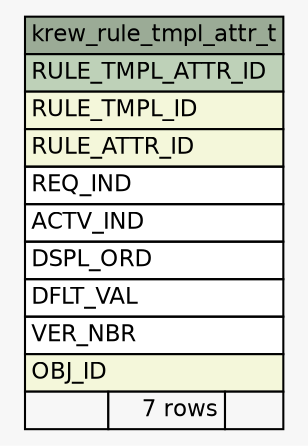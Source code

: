 // dot 2.28.0 on Mac OS X 10.7.2
// SchemaSpy rev 590
digraph "krew_rule_tmpl_attr_t" {
  graph [
    rankdir="RL"
    bgcolor="#f7f7f7"
    nodesep="0.18"
    ranksep="0.46"
    fontname="Helvetica"
    fontsize="11"
  ];
  node [
    fontname="Helvetica"
    fontsize="11"
    shape="plaintext"
  ];
  edge [
    arrowsize="0.8"
  ];
  "krew_rule_tmpl_attr_t" [
    label=<
    <TABLE BORDER="0" CELLBORDER="1" CELLSPACING="0" BGCOLOR="#ffffff">
      <TR><TD COLSPAN="3" BGCOLOR="#9bab96" ALIGN="CENTER">krew_rule_tmpl_attr_t</TD></TR>
      <TR><TD PORT="RULE_TMPL_ATTR_ID" COLSPAN="3" BGCOLOR="#bed1b8" ALIGN="LEFT">RULE_TMPL_ATTR_ID</TD></TR>
      <TR><TD PORT="RULE_TMPL_ID" COLSPAN="3" BGCOLOR="#f4f7da" ALIGN="LEFT">RULE_TMPL_ID</TD></TR>
      <TR><TD PORT="RULE_ATTR_ID" COLSPAN="3" BGCOLOR="#f4f7da" ALIGN="LEFT">RULE_ATTR_ID</TD></TR>
      <TR><TD PORT="REQ_IND" COLSPAN="3" ALIGN="LEFT">REQ_IND</TD></TR>
      <TR><TD PORT="ACTV_IND" COLSPAN="3" ALIGN="LEFT">ACTV_IND</TD></TR>
      <TR><TD PORT="DSPL_ORD" COLSPAN="3" ALIGN="LEFT">DSPL_ORD</TD></TR>
      <TR><TD PORT="DFLT_VAL" COLSPAN="3" ALIGN="LEFT">DFLT_VAL</TD></TR>
      <TR><TD PORT="VER_NBR" COLSPAN="3" ALIGN="LEFT">VER_NBR</TD></TR>
      <TR><TD PORT="OBJ_ID" COLSPAN="3" BGCOLOR="#f4f7da" ALIGN="LEFT">OBJ_ID</TD></TR>
      <TR><TD ALIGN="LEFT" BGCOLOR="#f7f7f7">  </TD><TD ALIGN="RIGHT" BGCOLOR="#f7f7f7">7 rows</TD><TD ALIGN="RIGHT" BGCOLOR="#f7f7f7">  </TD></TR>
    </TABLE>>
    URL="tables/krew_rule_tmpl_attr_t.html"
    tooltip="krew_rule_tmpl_attr_t"
  ];
}
